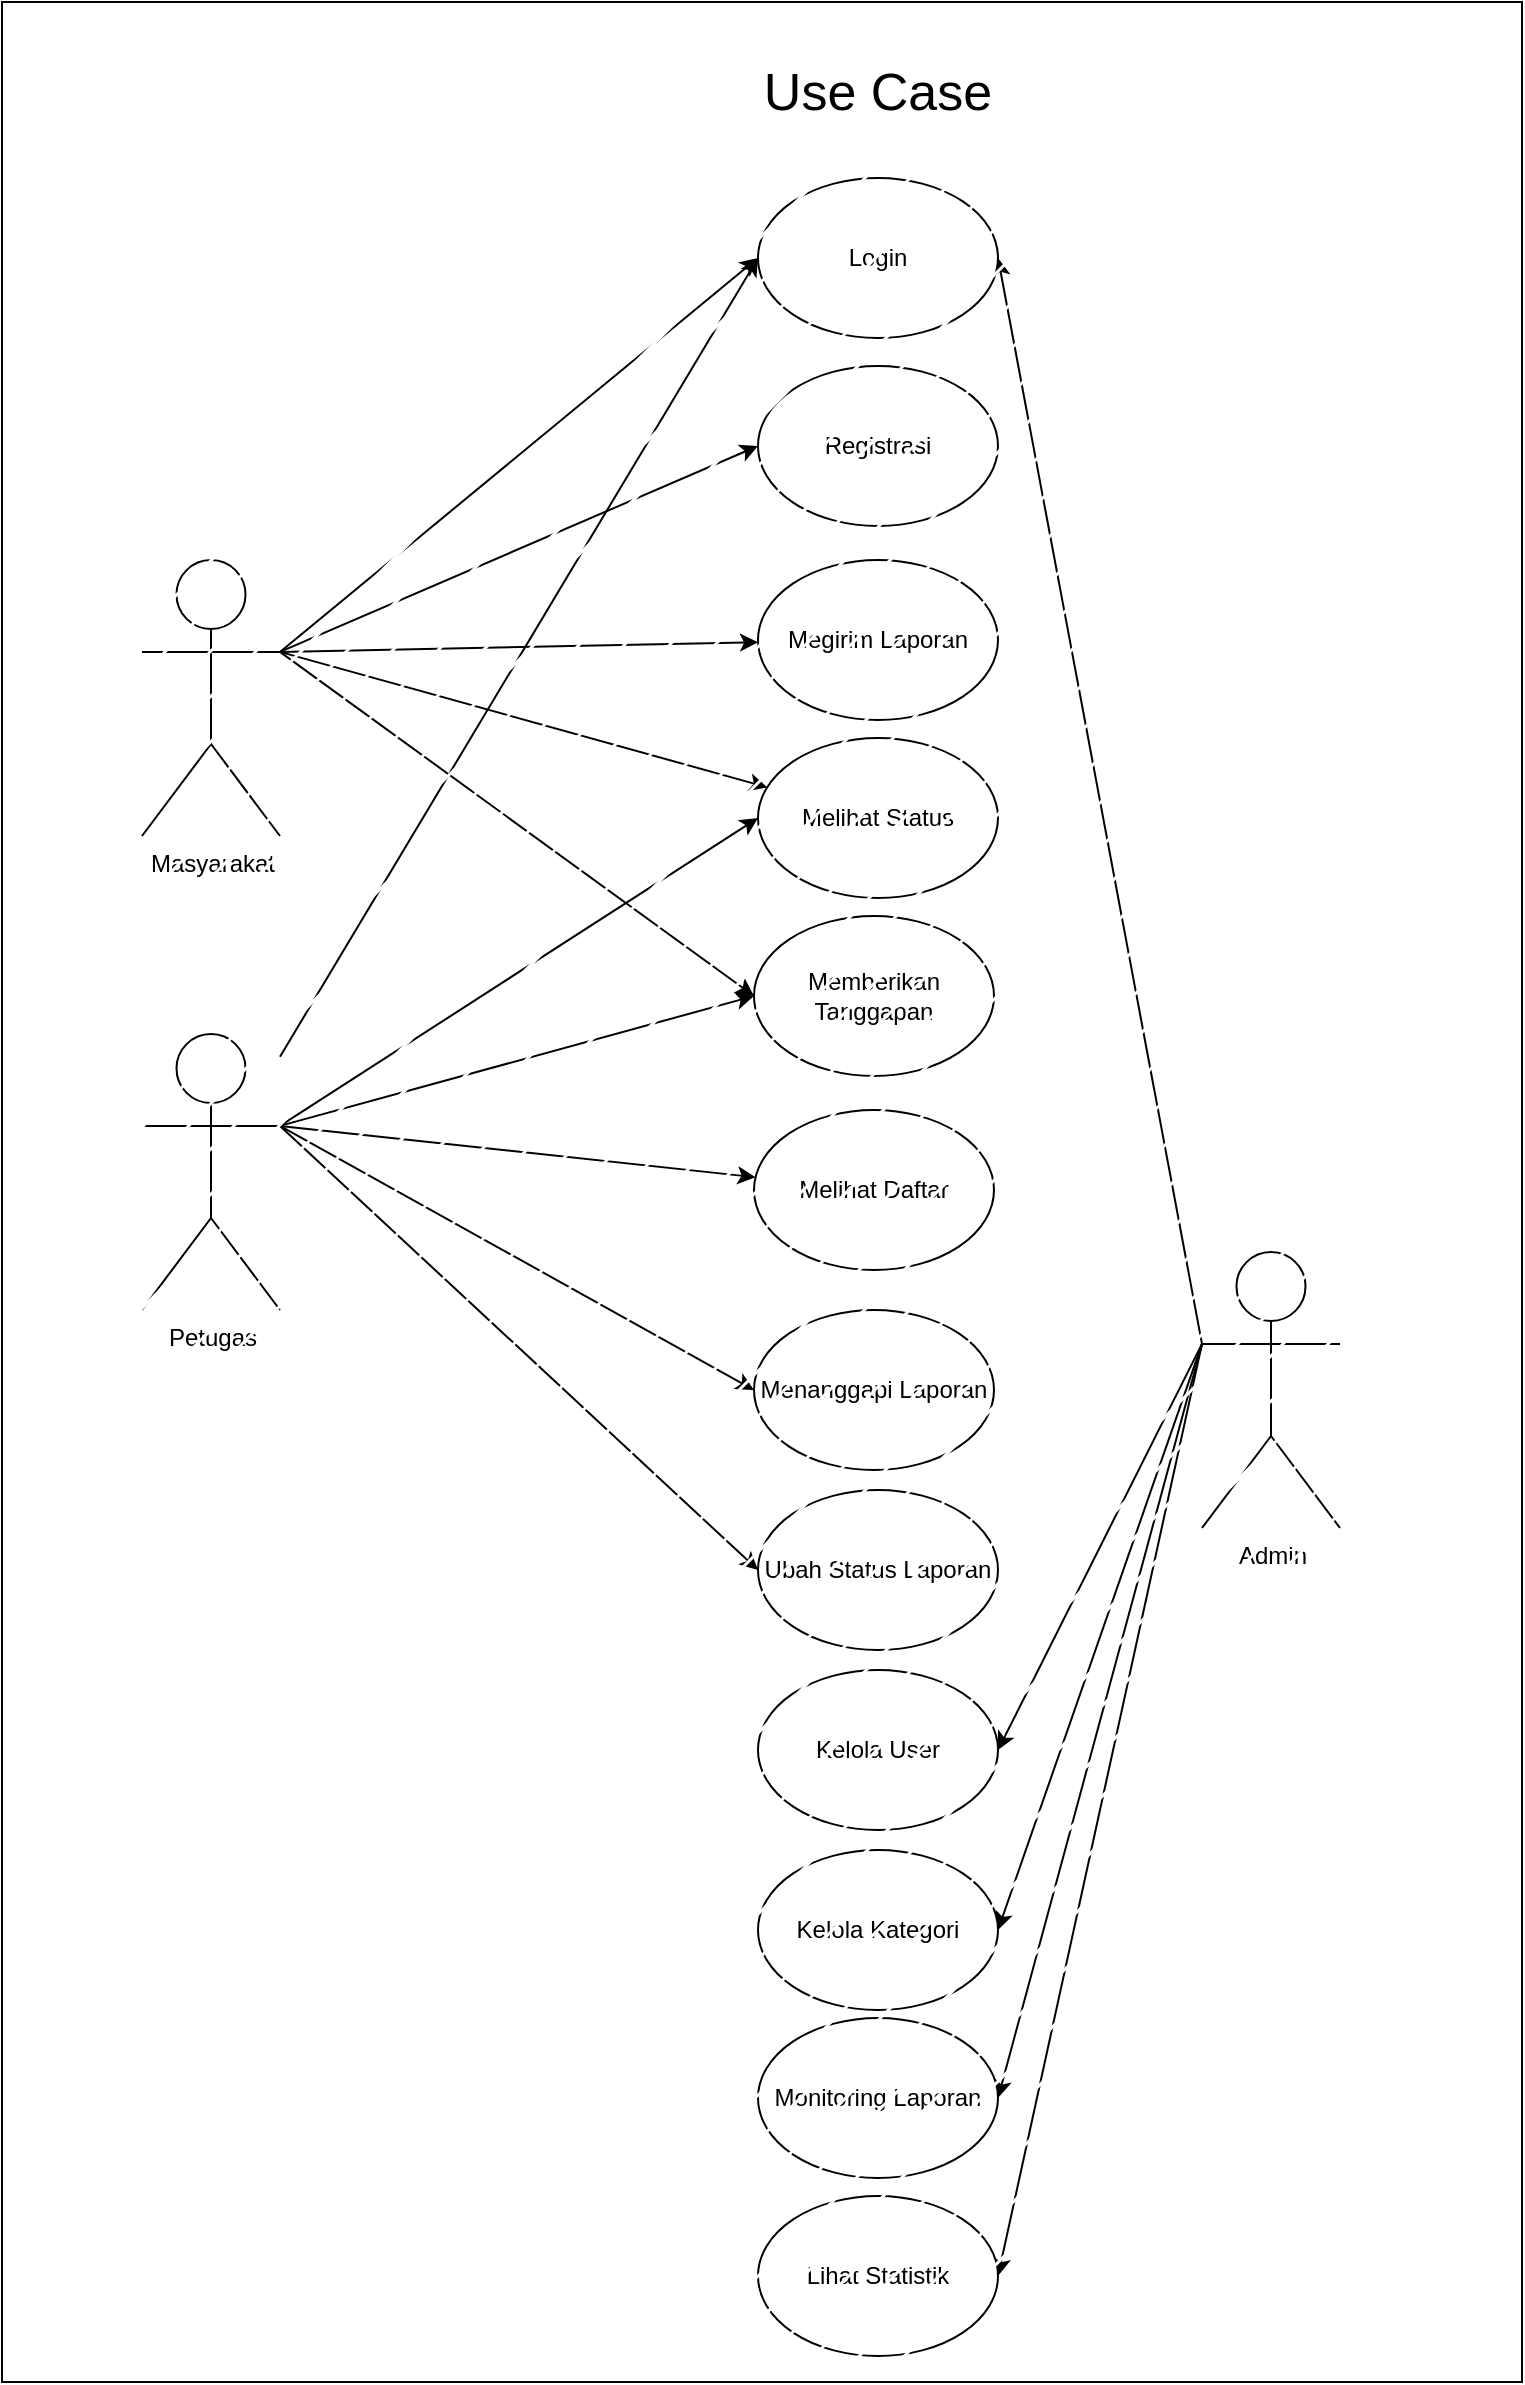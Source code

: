 <mxfile version="28.1.1">
  <diagram name="Halaman-1" id="-vVaIUkfthWKoeB7yIq2">
    <mxGraphModel dx="2399" dy="994" grid="1" gridSize="10" guides="1" tooltips="1" connect="1" arrows="1" fold="1" page="1" pageScale="1" pageWidth="827" pageHeight="1169" background="#ffffff" math="0" shadow="0">
      <root>
        <mxCell id="0" />
        <mxCell id="1" parent="0" />
        <mxCell id="_YlsUOYV4Y_rGBAzZckK-1" style="rounded=0;orthogonalLoop=1;jettySize=auto;html=1;entryX=0;entryY=0.5;entryDx=0;entryDy=0;exitX=1;exitY=0.333;exitDx=0;exitDy=0;exitPerimeter=0;" edge="1" parent="1" source="_YlsUOYV4Y_rGBAzZckK-6" target="_YlsUOYV4Y_rGBAzZckK-23">
          <mxGeometry relative="1" as="geometry">
            <mxPoint x="90" y="510" as="sourcePoint" />
          </mxGeometry>
        </mxCell>
        <mxCell id="_YlsUOYV4Y_rGBAzZckK-2" style="rounded=0;orthogonalLoop=1;jettySize=auto;html=1;entryX=0;entryY=0.5;entryDx=0;entryDy=0;exitX=1;exitY=0.333;exitDx=0;exitDy=0;exitPerimeter=0;" edge="1" parent="1" source="_YlsUOYV4Y_rGBAzZckK-6" target="_YlsUOYV4Y_rGBAzZckK-24">
          <mxGeometry relative="1" as="geometry" />
        </mxCell>
        <mxCell id="_YlsUOYV4Y_rGBAzZckK-3" style="rounded=0;orthogonalLoop=1;jettySize=auto;html=1;exitX=1;exitY=0.333;exitDx=0;exitDy=0;exitPerimeter=0;" edge="1" parent="1" source="_YlsUOYV4Y_rGBAzZckK-6" target="_YlsUOYV4Y_rGBAzZckK-7">
          <mxGeometry relative="1" as="geometry" />
        </mxCell>
        <mxCell id="_YlsUOYV4Y_rGBAzZckK-4" style="rounded=0;orthogonalLoop=1;jettySize=auto;html=1;exitX=1;exitY=0.333;exitDx=0;exitDy=0;exitPerimeter=0;" edge="1" parent="1" source="_YlsUOYV4Y_rGBAzZckK-6" target="_YlsUOYV4Y_rGBAzZckK-8">
          <mxGeometry relative="1" as="geometry" />
        </mxCell>
        <mxCell id="_YlsUOYV4Y_rGBAzZckK-5" style="rounded=0;orthogonalLoop=1;jettySize=auto;html=1;entryX=0;entryY=0.5;entryDx=0;entryDy=0;exitX=1;exitY=0.333;exitDx=0;exitDy=0;exitPerimeter=0;" edge="1" parent="1" source="_YlsUOYV4Y_rGBAzZckK-6" target="_YlsUOYV4Y_rGBAzZckK-9">
          <mxGeometry relative="1" as="geometry" />
        </mxCell>
        <mxCell id="_YlsUOYV4Y_rGBAzZckK-6" value="Masyarakat" style="shape=umlActor;verticalLabelPosition=bottom;verticalAlign=top;html=1;outlineConnect=0;" vertex="1" parent="1">
          <mxGeometry x="30" y="459" width="69" height="138" as="geometry" />
        </mxCell>
        <mxCell id="_YlsUOYV4Y_rGBAzZckK-7" value="Megirim Laporan" style="ellipse;whiteSpace=wrap;html=1;" vertex="1" parent="1">
          <mxGeometry x="338" y="459" width="120" height="80" as="geometry" />
        </mxCell>
        <mxCell id="_YlsUOYV4Y_rGBAzZckK-8" value="Melihat Status" style="ellipse;whiteSpace=wrap;html=1;" vertex="1" parent="1">
          <mxGeometry x="338" y="548" width="120" height="80" as="geometry" />
        </mxCell>
        <mxCell id="_YlsUOYV4Y_rGBAzZckK-9" value="Memberikan Tanggapan" style="ellipse;whiteSpace=wrap;html=1;" vertex="1" parent="1">
          <mxGeometry x="336" y="637" width="120" height="80" as="geometry" />
        </mxCell>
        <mxCell id="_YlsUOYV4Y_rGBAzZckK-10" style="rounded=0;orthogonalLoop=1;jettySize=auto;html=1;entryX=0;entryY=0.5;entryDx=0;entryDy=0;" edge="1" parent="1" source="_YlsUOYV4Y_rGBAzZckK-16" target="_YlsUOYV4Y_rGBAzZckK-23">
          <mxGeometry relative="1" as="geometry" />
        </mxCell>
        <mxCell id="_YlsUOYV4Y_rGBAzZckK-11" style="rounded=0;orthogonalLoop=1;jettySize=auto;html=1;exitX=1;exitY=0.333;exitDx=0;exitDy=0;exitPerimeter=0;entryX=0;entryY=0.5;entryDx=0;entryDy=0;" edge="1" parent="1" source="_YlsUOYV4Y_rGBAzZckK-16" target="_YlsUOYV4Y_rGBAzZckK-27">
          <mxGeometry relative="1" as="geometry" />
        </mxCell>
        <mxCell id="_YlsUOYV4Y_rGBAzZckK-12" style="rounded=0;orthogonalLoop=1;jettySize=auto;html=1;entryX=0;entryY=0.5;entryDx=0;entryDy=0;exitX=1;exitY=0.333;exitDx=0;exitDy=0;exitPerimeter=0;" edge="1" parent="1" source="_YlsUOYV4Y_rGBAzZckK-16" target="_YlsUOYV4Y_rGBAzZckK-8">
          <mxGeometry relative="1" as="geometry" />
        </mxCell>
        <mxCell id="_YlsUOYV4Y_rGBAzZckK-13" style="rounded=0;orthogonalLoop=1;jettySize=auto;html=1;exitX=1;exitY=0.333;exitDx=0;exitDy=0;exitPerimeter=0;entryX=0;entryY=0.5;entryDx=0;entryDy=0;" edge="1" parent="1" source="_YlsUOYV4Y_rGBAzZckK-16" target="_YlsUOYV4Y_rGBAzZckK-9">
          <mxGeometry relative="1" as="geometry" />
        </mxCell>
        <mxCell id="_YlsUOYV4Y_rGBAzZckK-14" style="rounded=0;orthogonalLoop=1;jettySize=auto;html=1;exitX=1;exitY=0.333;exitDx=0;exitDy=0;exitPerimeter=0;" edge="1" parent="1" source="_YlsUOYV4Y_rGBAzZckK-16" target="_YlsUOYV4Y_rGBAzZckK-26">
          <mxGeometry relative="1" as="geometry" />
        </mxCell>
        <mxCell id="_YlsUOYV4Y_rGBAzZckK-15" style="rounded=0;orthogonalLoop=1;jettySize=auto;html=1;entryX=0;entryY=0.5;entryDx=0;entryDy=0;exitX=1;exitY=0.333;exitDx=0;exitDy=0;exitPerimeter=0;" edge="1" parent="1" source="_YlsUOYV4Y_rGBAzZckK-16" target="_YlsUOYV4Y_rGBAzZckK-25">
          <mxGeometry relative="1" as="geometry" />
        </mxCell>
        <mxCell id="_YlsUOYV4Y_rGBAzZckK-16" value="Petugas" style="shape=umlActor;verticalLabelPosition=bottom;verticalAlign=top;html=1;outlineConnect=0;" vertex="1" parent="1">
          <mxGeometry x="30" y="696" width="69" height="138" as="geometry" />
        </mxCell>
        <mxCell id="_YlsUOYV4Y_rGBAzZckK-17" style="rounded=0;orthogonalLoop=1;jettySize=auto;html=1;entryX=1;entryY=0.5;entryDx=0;entryDy=0;exitX=0;exitY=0.333;exitDx=0;exitDy=0;exitPerimeter=0;" edge="1" parent="1" source="_YlsUOYV4Y_rGBAzZckK-22" target="_YlsUOYV4Y_rGBAzZckK-23">
          <mxGeometry relative="1" as="geometry" />
        </mxCell>
        <mxCell id="_YlsUOYV4Y_rGBAzZckK-18" style="rounded=0;orthogonalLoop=1;jettySize=auto;html=1;entryX=1;entryY=0.5;entryDx=0;entryDy=0;exitX=0;exitY=0.333;exitDx=0;exitDy=0;exitPerimeter=0;" edge="1" parent="1" source="_YlsUOYV4Y_rGBAzZckK-22" target="_YlsUOYV4Y_rGBAzZckK-28">
          <mxGeometry relative="1" as="geometry" />
        </mxCell>
        <mxCell id="_YlsUOYV4Y_rGBAzZckK-19" style="rounded=0;orthogonalLoop=1;jettySize=auto;html=1;entryX=1;entryY=0.5;entryDx=0;entryDy=0;exitX=0;exitY=0.333;exitDx=0;exitDy=0;exitPerimeter=0;" edge="1" parent="1" source="_YlsUOYV4Y_rGBAzZckK-22" target="_YlsUOYV4Y_rGBAzZckK-29">
          <mxGeometry relative="1" as="geometry" />
        </mxCell>
        <mxCell id="_YlsUOYV4Y_rGBAzZckK-20" style="rounded=0;orthogonalLoop=1;jettySize=auto;html=1;entryX=1;entryY=0.5;entryDx=0;entryDy=0;exitX=0;exitY=0.333;exitDx=0;exitDy=0;exitPerimeter=0;" edge="1" parent="1" source="_YlsUOYV4Y_rGBAzZckK-22" target="_YlsUOYV4Y_rGBAzZckK-30">
          <mxGeometry relative="1" as="geometry" />
        </mxCell>
        <mxCell id="_YlsUOYV4Y_rGBAzZckK-21" style="rounded=0;orthogonalLoop=1;jettySize=auto;html=1;entryX=1;entryY=0.5;entryDx=0;entryDy=0;exitX=0;exitY=0.333;exitDx=0;exitDy=0;exitPerimeter=0;" edge="1" parent="1" source="_YlsUOYV4Y_rGBAzZckK-22" target="_YlsUOYV4Y_rGBAzZckK-31">
          <mxGeometry relative="1" as="geometry" />
        </mxCell>
        <mxCell id="_YlsUOYV4Y_rGBAzZckK-22" value="Admin" style="shape=umlActor;verticalLabelPosition=bottom;verticalAlign=top;html=1;outlineConnect=0;" vertex="1" parent="1">
          <mxGeometry x="560" y="805" width="69" height="138" as="geometry" />
        </mxCell>
        <mxCell id="_YlsUOYV4Y_rGBAzZckK-23" value="Login" style="ellipse;whiteSpace=wrap;html=1;" vertex="1" parent="1">
          <mxGeometry x="338" y="268" width="120" height="80" as="geometry" />
        </mxCell>
        <mxCell id="_YlsUOYV4Y_rGBAzZckK-24" value="Registrasi" style="ellipse;whiteSpace=wrap;html=1;" vertex="1" parent="1">
          <mxGeometry x="338" y="362" width="120" height="80" as="geometry" />
        </mxCell>
        <mxCell id="_YlsUOYV4Y_rGBAzZckK-25" value="Menanggapi Laporan" style="ellipse;whiteSpace=wrap;html=1;" vertex="1" parent="1">
          <mxGeometry x="336" y="834" width="120" height="80" as="geometry" />
        </mxCell>
        <mxCell id="_YlsUOYV4Y_rGBAzZckK-26" value="Melihat Daftar" style="ellipse;whiteSpace=wrap;html=1;" vertex="1" parent="1">
          <mxGeometry x="336" y="734" width="120" height="80" as="geometry" />
        </mxCell>
        <mxCell id="_YlsUOYV4Y_rGBAzZckK-27" value="Ubah Status Laporan" style="ellipse;whiteSpace=wrap;html=1;" vertex="1" parent="1">
          <mxGeometry x="338" y="924" width="120" height="80" as="geometry" />
        </mxCell>
        <mxCell id="_YlsUOYV4Y_rGBAzZckK-28" value="Kelola User" style="ellipse;whiteSpace=wrap;html=1;" vertex="1" parent="1">
          <mxGeometry x="338" y="1014" width="120" height="80" as="geometry" />
        </mxCell>
        <mxCell id="_YlsUOYV4Y_rGBAzZckK-29" value="Kelola Kategori" style="ellipse;whiteSpace=wrap;html=1;" vertex="1" parent="1">
          <mxGeometry x="338" y="1104" width="120" height="80" as="geometry" />
        </mxCell>
        <mxCell id="_YlsUOYV4Y_rGBAzZckK-30" value="Monitoring Laporan" style="ellipse;whiteSpace=wrap;html=1;" vertex="1" parent="1">
          <mxGeometry x="338" y="1188" width="120" height="80" as="geometry" />
        </mxCell>
        <mxCell id="_YlsUOYV4Y_rGBAzZckK-31" value="Lihat Statistik" style="ellipse;whiteSpace=wrap;html=1;" vertex="1" parent="1">
          <mxGeometry x="338" y="1277" width="120" height="80" as="geometry" />
        </mxCell>
        <mxCell id="_YlsUOYV4Y_rGBAzZckK-44" value="" style="rounded=0;whiteSpace=wrap;html=1;fillColor=default;gradientColor=none;fillStyle=hatch;" vertex="1" parent="1">
          <mxGeometry x="-40" y="180" width="760" height="1190" as="geometry" />
        </mxCell>
        <mxCell id="_YlsUOYV4Y_rGBAzZckK-45" value="&lt;font style=&quot;font-size: 26px;&quot;&gt;Use Case&lt;/font&gt;" style="text;html=1;align=center;verticalAlign=middle;whiteSpace=wrap;rounded=0;" vertex="1" parent="1">
          <mxGeometry x="293" y="200" width="210" height="50" as="geometry" />
        </mxCell>
      </root>
    </mxGraphModel>
  </diagram>
</mxfile>
